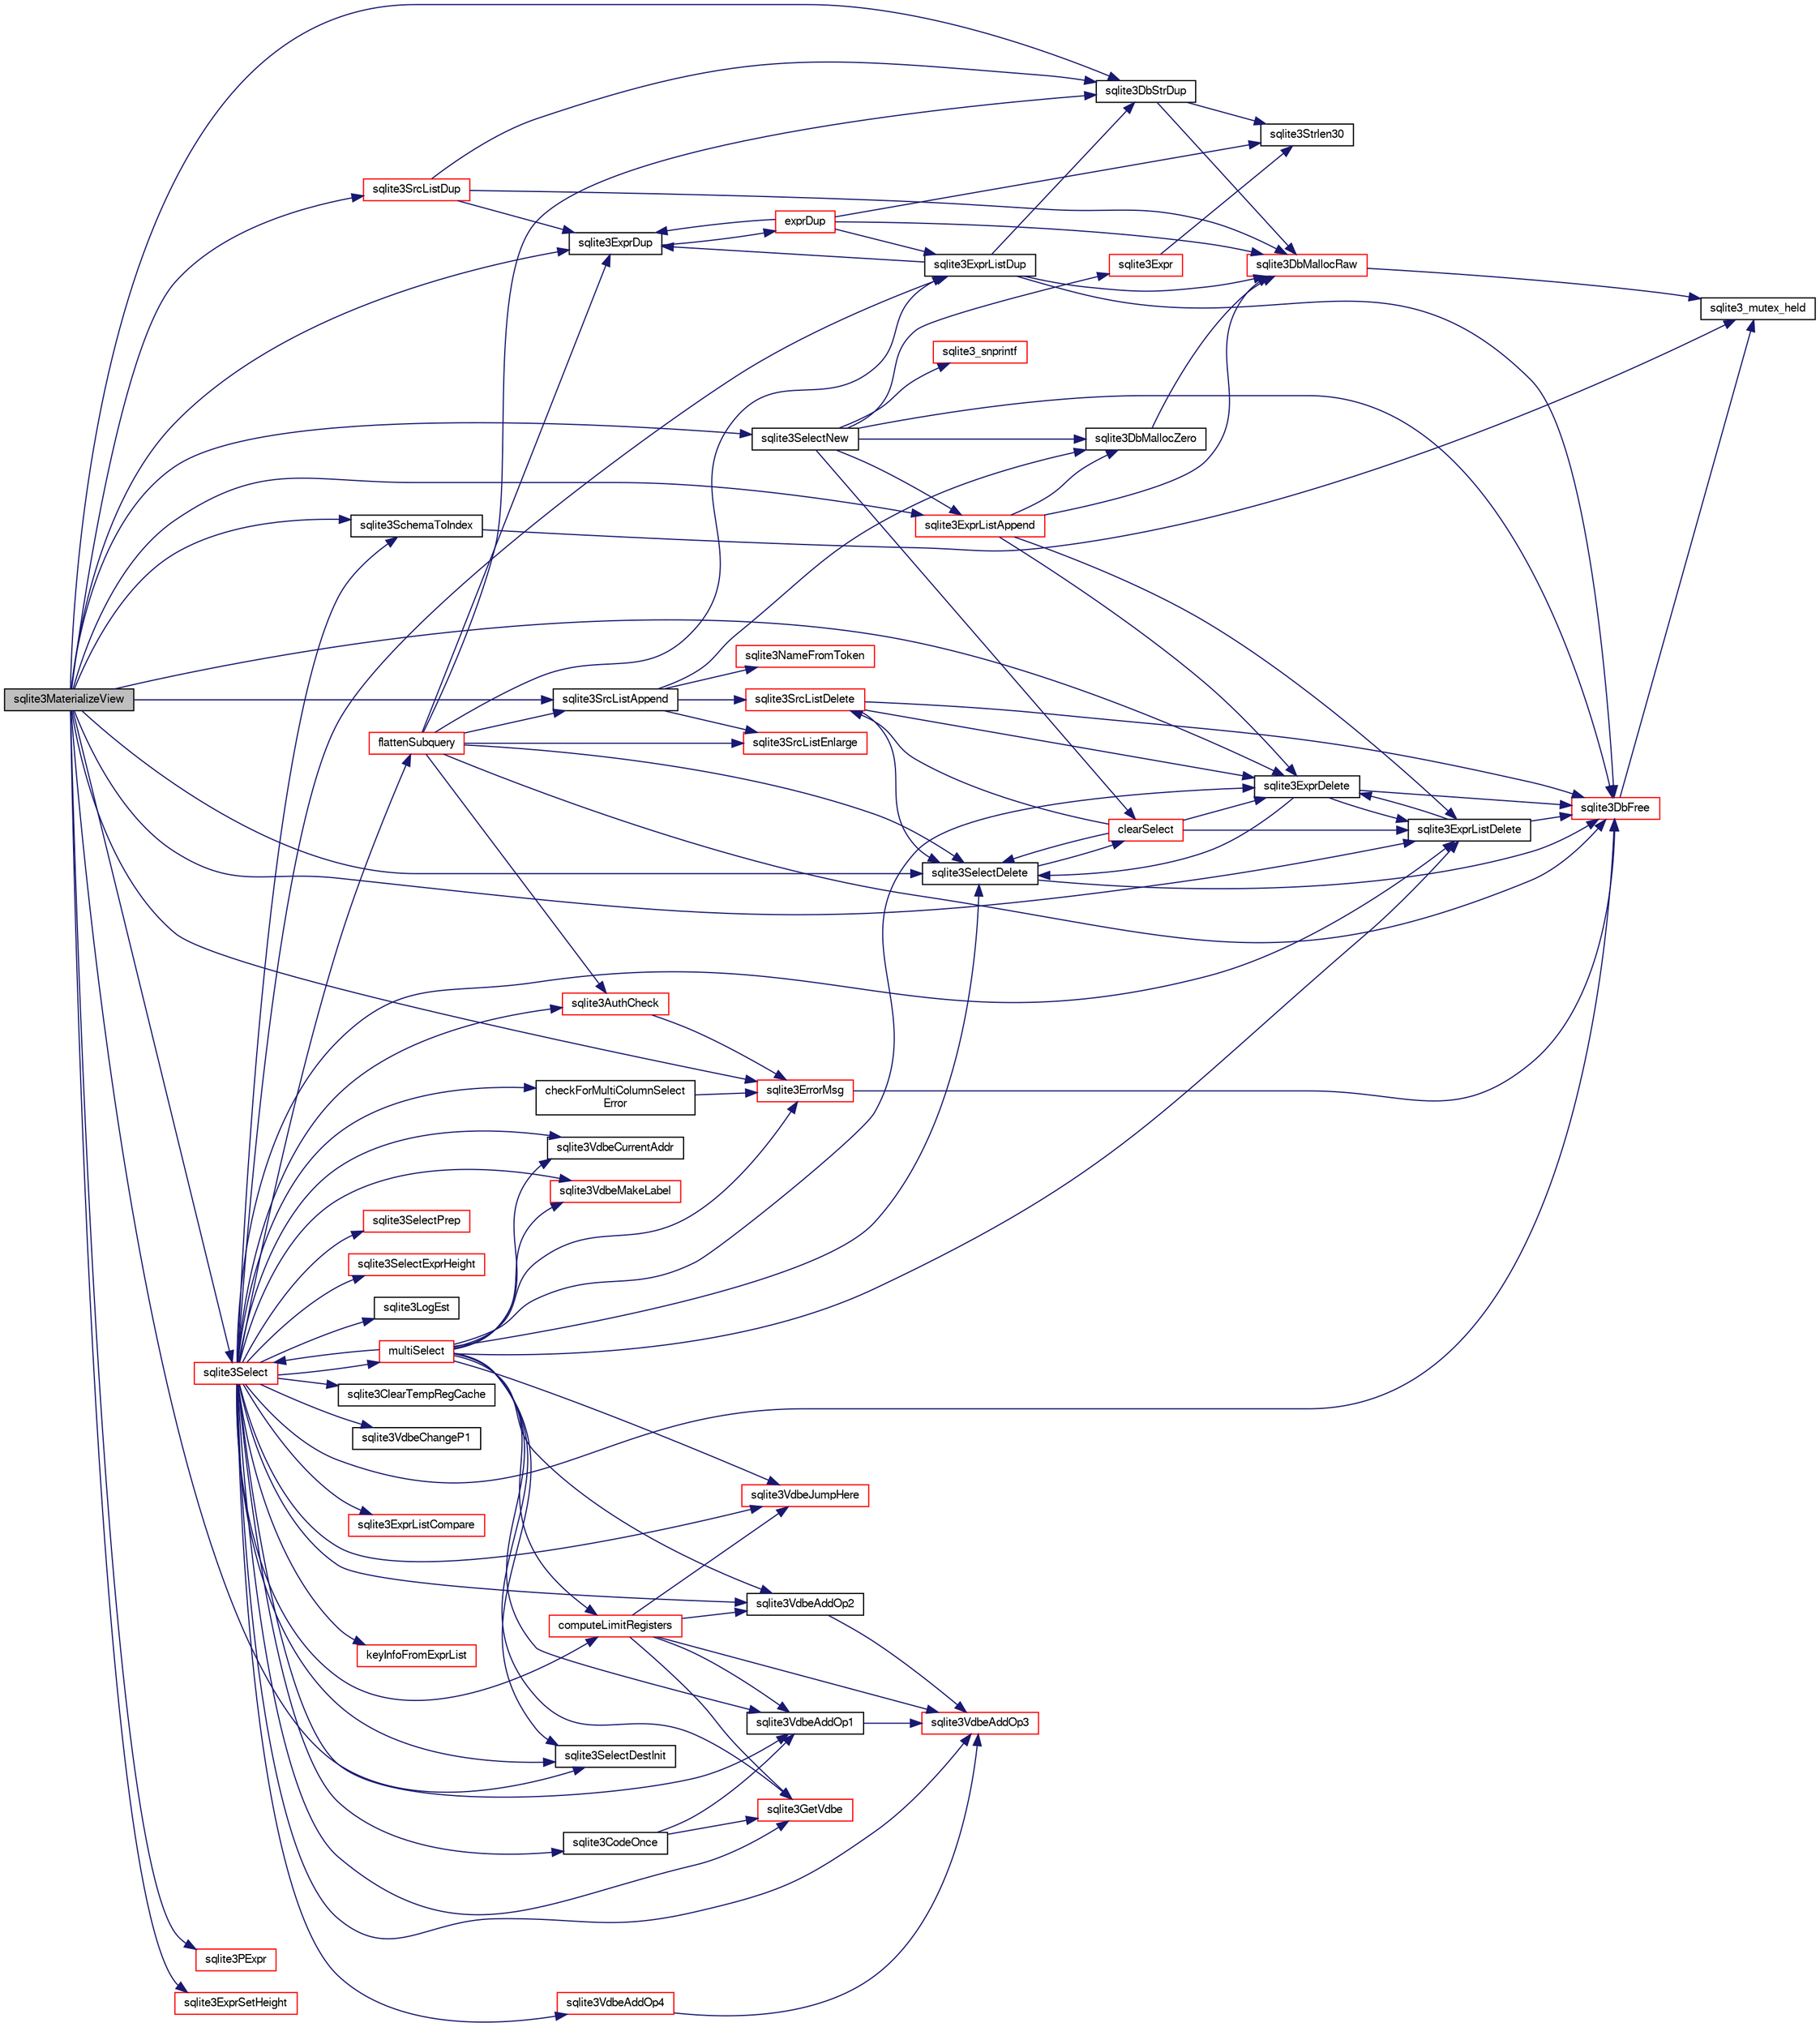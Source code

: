 digraph "sqlite3MaterializeView"
{
  edge [fontname="FreeSans",fontsize="10",labelfontname="FreeSans",labelfontsize="10"];
  node [fontname="FreeSans",fontsize="10",shape=record];
  rankdir="LR";
  Node586978 [label="sqlite3MaterializeView",height=0.2,width=0.4,color="black", fillcolor="grey75", style="filled", fontcolor="black"];
  Node586978 -> Node586979 [color="midnightblue",fontsize="10",style="solid",fontname="FreeSans"];
  Node586979 [label="sqlite3SchemaToIndex",height=0.2,width=0.4,color="black", fillcolor="white", style="filled",URL="$sqlite3_8c.html#ad9ef77a42022f1f8c8ab71b5761f5134"];
  Node586979 -> Node586980 [color="midnightblue",fontsize="10",style="solid",fontname="FreeSans"];
  Node586980 [label="sqlite3_mutex_held",height=0.2,width=0.4,color="black", fillcolor="white", style="filled",URL="$sqlite3_8c.html#acf77da68932b6bc163c5e68547ecc3e7"];
  Node586978 -> Node586981 [color="midnightblue",fontsize="10",style="solid",fontname="FreeSans"];
  Node586981 [label="sqlite3ExprDup",height=0.2,width=0.4,color="black", fillcolor="white", style="filled",URL="$sqlite3_8c.html#a509095508224c9f99698d86205234209"];
  Node586981 -> Node586982 [color="midnightblue",fontsize="10",style="solid",fontname="FreeSans"];
  Node586982 [label="exprDup",height=0.2,width=0.4,color="red", fillcolor="white", style="filled",URL="$sqlite3_8c.html#a89f473c64253ae0a76749f543466a05a"];
  Node586982 -> Node586983 [color="midnightblue",fontsize="10",style="solid",fontname="FreeSans"];
  Node586983 [label="sqlite3DbMallocRaw",height=0.2,width=0.4,color="red", fillcolor="white", style="filled",URL="$sqlite3_8c.html#abbe8be0cf7175e11ddc3e2218fad924e"];
  Node586983 -> Node586980 [color="midnightblue",fontsize="10",style="solid",fontname="FreeSans"];
  Node586982 -> Node586997 [color="midnightblue",fontsize="10",style="solid",fontname="FreeSans"];
  Node586997 [label="sqlite3Strlen30",height=0.2,width=0.4,color="black", fillcolor="white", style="filled",URL="$sqlite3_8c.html#a3dcd80ba41f1a308193dee74857b62a7"];
  Node586982 -> Node587000 [color="midnightblue",fontsize="10",style="solid",fontname="FreeSans"];
  Node587000 [label="sqlite3ExprListDup",height=0.2,width=0.4,color="black", fillcolor="white", style="filled",URL="$sqlite3_8c.html#abfb0903f2fc516fcceec37b3489d528c"];
  Node587000 -> Node586983 [color="midnightblue",fontsize="10",style="solid",fontname="FreeSans"];
  Node587000 -> Node587001 [color="midnightblue",fontsize="10",style="solid",fontname="FreeSans"];
  Node587001 [label="sqlite3DbFree",height=0.2,width=0.4,color="red", fillcolor="white", style="filled",URL="$sqlite3_8c.html#ac70ab821a6607b4a1b909582dc37a069"];
  Node587001 -> Node586980 [color="midnightblue",fontsize="10",style="solid",fontname="FreeSans"];
  Node587000 -> Node586981 [color="midnightblue",fontsize="10",style="solid",fontname="FreeSans"];
  Node587000 -> Node587006 [color="midnightblue",fontsize="10",style="solid",fontname="FreeSans"];
  Node587006 [label="sqlite3DbStrDup",height=0.2,width=0.4,color="black", fillcolor="white", style="filled",URL="$sqlite3_8c.html#a0ec4772ee6de7316ecd1e6cabb1beeef"];
  Node587006 -> Node586997 [color="midnightblue",fontsize="10",style="solid",fontname="FreeSans"];
  Node587006 -> Node586983 [color="midnightblue",fontsize="10",style="solid",fontname="FreeSans"];
  Node586982 -> Node586981 [color="midnightblue",fontsize="10",style="solid",fontname="FreeSans"];
  Node586978 -> Node587011 [color="midnightblue",fontsize="10",style="solid",fontname="FreeSans"];
  Node587011 [label="sqlite3SrcListAppend",height=0.2,width=0.4,color="black", fillcolor="white", style="filled",URL="$sqlite3_8c.html#a2d72a77bc508ef9a3e4a7f9af34d4fce"];
  Node587011 -> Node587010 [color="midnightblue",fontsize="10",style="solid",fontname="FreeSans"];
  Node587010 [label="sqlite3DbMallocZero",height=0.2,width=0.4,color="black", fillcolor="white", style="filled",URL="$sqlite3_8c.html#a49cfebac9d6067a03442c92af73f33e4"];
  Node587010 -> Node586983 [color="midnightblue",fontsize="10",style="solid",fontname="FreeSans"];
  Node587011 -> Node587012 [color="midnightblue",fontsize="10",style="solid",fontname="FreeSans"];
  Node587012 [label="sqlite3SrcListEnlarge",height=0.2,width=0.4,color="red", fillcolor="white", style="filled",URL="$sqlite3_8c.html#aac45cc6a2a4e23a49a88ff54b09b5a2b"];
  Node587011 -> Node587276 [color="midnightblue",fontsize="10",style="solid",fontname="FreeSans"];
  Node587276 [label="sqlite3SrcListDelete",height=0.2,width=0.4,color="red", fillcolor="white", style="filled",URL="$sqlite3_8c.html#acc250a3e5e7fd8889a16a9f28e3e7312"];
  Node587276 -> Node587001 [color="midnightblue",fontsize="10",style="solid",fontname="FreeSans"];
  Node587276 -> Node587319 [color="midnightblue",fontsize="10",style="solid",fontname="FreeSans"];
  Node587319 [label="sqlite3SelectDelete",height=0.2,width=0.4,color="black", fillcolor="white", style="filled",URL="$sqlite3_8c.html#a0f56959f0acac85496744f0d068854a0"];
  Node587319 -> Node587320 [color="midnightblue",fontsize="10",style="solid",fontname="FreeSans"];
  Node587320 [label="clearSelect",height=0.2,width=0.4,color="red", fillcolor="white", style="filled",URL="$sqlite3_8c.html#ac083bac4f2f02c26aa02fc24ca8c2dd9"];
  Node587320 -> Node587321 [color="midnightblue",fontsize="10",style="solid",fontname="FreeSans"];
  Node587321 [label="sqlite3ExprListDelete",height=0.2,width=0.4,color="black", fillcolor="white", style="filled",URL="$sqlite3_8c.html#ae9cd46eac81e86a04ed8c09b99fc3c10"];
  Node587321 -> Node587322 [color="midnightblue",fontsize="10",style="solid",fontname="FreeSans"];
  Node587322 [label="sqlite3ExprDelete",height=0.2,width=0.4,color="black", fillcolor="white", style="filled",URL="$sqlite3_8c.html#ae4e21ab5918e0428fbaa9e615dceb309"];
  Node587322 -> Node587001 [color="midnightblue",fontsize="10",style="solid",fontname="FreeSans"];
  Node587322 -> Node587319 [color="midnightblue",fontsize="10",style="solid",fontname="FreeSans"];
  Node587322 -> Node587321 [color="midnightblue",fontsize="10",style="solid",fontname="FreeSans"];
  Node587321 -> Node587001 [color="midnightblue",fontsize="10",style="solid",fontname="FreeSans"];
  Node587320 -> Node587276 [color="midnightblue",fontsize="10",style="solid",fontname="FreeSans"];
  Node587320 -> Node587322 [color="midnightblue",fontsize="10",style="solid",fontname="FreeSans"];
  Node587320 -> Node587319 [color="midnightblue",fontsize="10",style="solid",fontname="FreeSans"];
  Node587319 -> Node587001 [color="midnightblue",fontsize="10",style="solid",fontname="FreeSans"];
  Node587276 -> Node587322 [color="midnightblue",fontsize="10",style="solid",fontname="FreeSans"];
  Node587011 -> Node587946 [color="midnightblue",fontsize="10",style="solid",fontname="FreeSans"];
  Node587946 [label="sqlite3NameFromToken",height=0.2,width=0.4,color="red", fillcolor="white", style="filled",URL="$sqlite3_8c.html#a6ba4248ee912d7f5a7a898c5ae46e808"];
  Node586978 -> Node587006 [color="midnightblue",fontsize="10",style="solid",fontname="FreeSans"];
  Node586978 -> Node587947 [color="midnightblue",fontsize="10",style="solid",fontname="FreeSans"];
  Node587947 [label="sqlite3SelectNew",height=0.2,width=0.4,color="black", fillcolor="white", style="filled",URL="$sqlite3_8c.html#af637faf2f42e6ac5b93c317ed350252c"];
  Node587947 -> Node587010 [color="midnightblue",fontsize="10",style="solid",fontname="FreeSans"];
  Node587947 -> Node587948 [color="midnightblue",fontsize="10",style="solid",fontname="FreeSans"];
  Node587948 [label="sqlite3ExprListAppend",height=0.2,width=0.4,color="red", fillcolor="white", style="filled",URL="$sqlite3_8c.html#a2c227f0b97e0e31b120c702fae2b7409"];
  Node587948 -> Node587010 [color="midnightblue",fontsize="10",style="solid",fontname="FreeSans"];
  Node587948 -> Node586983 [color="midnightblue",fontsize="10",style="solid",fontname="FreeSans"];
  Node587948 -> Node587322 [color="midnightblue",fontsize="10",style="solid",fontname="FreeSans"];
  Node587948 -> Node587321 [color="midnightblue",fontsize="10",style="solid",fontname="FreeSans"];
  Node587947 -> Node587949 [color="midnightblue",fontsize="10",style="solid",fontname="FreeSans"];
  Node587949 [label="sqlite3Expr",height=0.2,width=0.4,color="red", fillcolor="white", style="filled",URL="$sqlite3_8c.html#a790d28ff2bd0d13725c692e0c4ed7105"];
  Node587949 -> Node586997 [color="midnightblue",fontsize="10",style="solid",fontname="FreeSans"];
  Node587947 -> Node587320 [color="midnightblue",fontsize="10",style="solid",fontname="FreeSans"];
  Node587947 -> Node587001 [color="midnightblue",fontsize="10",style="solid",fontname="FreeSans"];
  Node587947 -> Node587081 [color="midnightblue",fontsize="10",style="solid",fontname="FreeSans"];
  Node587081 [label="sqlite3_snprintf",height=0.2,width=0.4,color="red", fillcolor="white", style="filled",URL="$sqlite3_8c.html#aa2695a752e971577f5784122f2013c40"];
  Node586978 -> Node587951 [color="midnightblue",fontsize="10",style="solid",fontname="FreeSans"];
  Node587951 [label="sqlite3SelectDestInit",height=0.2,width=0.4,color="black", fillcolor="white", style="filled",URL="$sqlite3_8c.html#a6459da5181d51d54ae4ac790c381ac2c"];
  Node586978 -> Node587952 [color="midnightblue",fontsize="10",style="solid",fontname="FreeSans"];
  Node587952 [label="sqlite3Select",height=0.2,width=0.4,color="red", fillcolor="white", style="filled",URL="$sqlite3_8c.html#a2465ee8c956209ba4b272477b7c21a45"];
  Node587952 -> Node587953 [color="midnightblue",fontsize="10",style="solid",fontname="FreeSans"];
  Node587953 [label="sqlite3AuthCheck",height=0.2,width=0.4,color="red", fillcolor="white", style="filled",URL="$sqlite3_8c.html#a83c75b8b7aa1c35301005be7ff1a8582"];
  Node587953 -> Node587314 [color="midnightblue",fontsize="10",style="solid",fontname="FreeSans"];
  Node587314 [label="sqlite3ErrorMsg",height=0.2,width=0.4,color="red", fillcolor="white", style="filled",URL="$sqlite3_8c.html#aee2798e173651adae0f9c85469f3457d"];
  Node587314 -> Node587001 [color="midnightblue",fontsize="10",style="solid",fontname="FreeSans"];
  Node587952 -> Node587321 [color="midnightblue",fontsize="10",style="solid",fontname="FreeSans"];
  Node587952 -> Node587955 [color="midnightblue",fontsize="10",style="solid",fontname="FreeSans"];
  Node587955 [label="sqlite3SelectPrep",height=0.2,width=0.4,color="red", fillcolor="white", style="filled",URL="$sqlite3_8c.html#aa4385bd53c0a43dea72fbc23cc78e1c6"];
  Node587952 -> Node588046 [color="midnightblue",fontsize="10",style="solid",fontname="FreeSans"];
  Node588046 [label="sqlite3GetVdbe",height=0.2,width=0.4,color="red", fillcolor="white", style="filled",URL="$sqlite3_8c.html#a76b721dcd00b0587308547594cb6c1f4"];
  Node587952 -> Node588051 [color="midnightblue",fontsize="10",style="solid",fontname="FreeSans"];
  Node588051 [label="checkForMultiColumnSelect\lError",height=0.2,width=0.4,color="black", fillcolor="white", style="filled",URL="$sqlite3_8c.html#aee2a396a2ca7b86ed5ce394e58256ceb"];
  Node588051 -> Node587314 [color="midnightblue",fontsize="10",style="solid",fontname="FreeSans"];
  Node587952 -> Node588052 [color="midnightblue",fontsize="10",style="solid",fontname="FreeSans"];
  Node588052 [label="sqlite3VdbeAddOp2",height=0.2,width=0.4,color="black", fillcolor="white", style="filled",URL="$sqlite3_8c.html#ae87204d7b069da19e4db0404c6deaae5"];
  Node588052 -> Node588049 [color="midnightblue",fontsize="10",style="solid",fontname="FreeSans"];
  Node588049 [label="sqlite3VdbeAddOp3",height=0.2,width=0.4,color="red", fillcolor="white", style="filled",URL="$sqlite3_8c.html#a29b4560b019211a73e1478cec7468345"];
  Node587952 -> Node588053 [color="midnightblue",fontsize="10",style="solid",fontname="FreeSans"];
  Node588053 [label="sqlite3SelectExprHeight",height=0.2,width=0.4,color="red", fillcolor="white", style="filled",URL="$sqlite3_8c.html#a685dee7eef61a01436347a9f2f98c61f"];
  Node587952 -> Node588054 [color="midnightblue",fontsize="10",style="solid",fontname="FreeSans"];
  Node588054 [label="flattenSubquery",height=0.2,width=0.4,color="red", fillcolor="white", style="filled",URL="$sqlite3_8c.html#aa7dcde293e634ad09c4d76c16a640491"];
  Node588054 -> Node587953 [color="midnightblue",fontsize="10",style="solid",fontname="FreeSans"];
  Node588054 -> Node587001 [color="midnightblue",fontsize="10",style="solid",fontname="FreeSans"];
  Node588054 -> Node587011 [color="midnightblue",fontsize="10",style="solid",fontname="FreeSans"];
  Node588054 -> Node587012 [color="midnightblue",fontsize="10",style="solid",fontname="FreeSans"];
  Node588054 -> Node587006 [color="midnightblue",fontsize="10",style="solid",fontname="FreeSans"];
  Node588054 -> Node586981 [color="midnightblue",fontsize="10",style="solid",fontname="FreeSans"];
  Node588054 -> Node587000 [color="midnightblue",fontsize="10",style="solid",fontname="FreeSans"];
  Node588054 -> Node587319 [color="midnightblue",fontsize="10",style="solid",fontname="FreeSans"];
  Node587952 -> Node588058 [color="midnightblue",fontsize="10",style="solid",fontname="FreeSans"];
  Node588058 [label="sqlite3VdbeCurrentAddr",height=0.2,width=0.4,color="black", fillcolor="white", style="filled",URL="$sqlite3_8c.html#a5e2bf0933a091bdfd7f0acd86a894889"];
  Node587952 -> Node588049 [color="midnightblue",fontsize="10",style="solid",fontname="FreeSans"];
  Node587952 -> Node587951 [color="midnightblue",fontsize="10",style="solid",fontname="FreeSans"];
  Node587952 -> Node587859 [color="midnightblue",fontsize="10",style="solid",fontname="FreeSans"];
  Node587859 [label="sqlite3LogEst",height=0.2,width=0.4,color="black", fillcolor="white", style="filled",URL="$sqlite3_8c.html#a14c7d015bfd3d4a869739b9e6139c84f"];
  Node587952 -> Node588059 [color="midnightblue",fontsize="10",style="solid",fontname="FreeSans"];
  Node588059 [label="sqlite3VdbeAddOp1",height=0.2,width=0.4,color="black", fillcolor="white", style="filled",URL="$sqlite3_8c.html#a6207112b1851d7e7d76e887ef6d72d5a"];
  Node588059 -> Node588049 [color="midnightblue",fontsize="10",style="solid",fontname="FreeSans"];
  Node587952 -> Node588060 [color="midnightblue",fontsize="10",style="solid",fontname="FreeSans"];
  Node588060 [label="sqlite3VdbeJumpHere",height=0.2,width=0.4,color="red", fillcolor="white", style="filled",URL="$sqlite3_8c.html#a95562175c9105ba0abe1d4dc6f8a39d4"];
  Node587952 -> Node588062 [color="midnightblue",fontsize="10",style="solid",fontname="FreeSans"];
  Node588062 [label="sqlite3ClearTempRegCache",height=0.2,width=0.4,color="black", fillcolor="white", style="filled",URL="$sqlite3_8c.html#ae94c5821eaed5a283b4aae4a210299f3"];
  Node587952 -> Node588063 [color="midnightblue",fontsize="10",style="solid",fontname="FreeSans"];
  Node588063 [label="sqlite3CodeOnce",height=0.2,width=0.4,color="black", fillcolor="white", style="filled",URL="$sqlite3_8c.html#a5ecd5f72b70f6492237c62035890eaf3"];
  Node588063 -> Node588046 [color="midnightblue",fontsize="10",style="solid",fontname="FreeSans"];
  Node588063 -> Node588059 [color="midnightblue",fontsize="10",style="solid",fontname="FreeSans"];
  Node587952 -> Node588064 [color="midnightblue",fontsize="10",style="solid",fontname="FreeSans"];
  Node588064 [label="sqlite3VdbeChangeP1",height=0.2,width=0.4,color="black", fillcolor="white", style="filled",URL="$sqlite3_8c.html#a75c6f1cbcef9767377d8d68c29bbccfb"];
  Node587952 -> Node588065 [color="midnightblue",fontsize="10",style="solid",fontname="FreeSans"];
  Node588065 [label="multiSelect",height=0.2,width=0.4,color="red", fillcolor="white", style="filled",URL="$sqlite3_8c.html#a6456c61f3d9b2389738753cedfa24fa7"];
  Node588065 -> Node587314 [color="midnightblue",fontsize="10",style="solid",fontname="FreeSans"];
  Node588065 -> Node588046 [color="midnightblue",fontsize="10",style="solid",fontname="FreeSans"];
  Node588065 -> Node588052 [color="midnightblue",fontsize="10",style="solid",fontname="FreeSans"];
  Node588065 -> Node587952 [color="midnightblue",fontsize="10",style="solid",fontname="FreeSans"];
  Node588065 -> Node588059 [color="midnightblue",fontsize="10",style="solid",fontname="FreeSans"];
  Node588065 -> Node588060 [color="midnightblue",fontsize="10",style="solid",fontname="FreeSans"];
  Node588065 -> Node587951 [color="midnightblue",fontsize="10",style="solid",fontname="FreeSans"];
  Node588065 -> Node587321 [color="midnightblue",fontsize="10",style="solid",fontname="FreeSans"];
  Node588065 -> Node587322 [color="midnightblue",fontsize="10",style="solid",fontname="FreeSans"];
  Node588065 -> Node588069 [color="midnightblue",fontsize="10",style="solid",fontname="FreeSans"];
  Node588069 [label="sqlite3VdbeMakeLabel",height=0.2,width=0.4,color="red", fillcolor="white", style="filled",URL="$sqlite3_8c.html#acf57ce8fb6f3c634375c019f5ebe66f6"];
  Node588065 -> Node588070 [color="midnightblue",fontsize="10",style="solid",fontname="FreeSans"];
  Node588070 [label="computeLimitRegisters",height=0.2,width=0.4,color="red", fillcolor="white", style="filled",URL="$sqlite3_8c.html#ae9d37055e4905929b6f6cda5461e2f37"];
  Node588070 -> Node588046 [color="midnightblue",fontsize="10",style="solid",fontname="FreeSans"];
  Node588070 -> Node588052 [color="midnightblue",fontsize="10",style="solid",fontname="FreeSans"];
  Node588070 -> Node588059 [color="midnightblue",fontsize="10",style="solid",fontname="FreeSans"];
  Node588070 -> Node588060 [color="midnightblue",fontsize="10",style="solid",fontname="FreeSans"];
  Node588070 -> Node588049 [color="midnightblue",fontsize="10",style="solid",fontname="FreeSans"];
  Node588065 -> Node588058 [color="midnightblue",fontsize="10",style="solid",fontname="FreeSans"];
  Node588065 -> Node587319 [color="midnightblue",fontsize="10",style="solid",fontname="FreeSans"];
  Node587952 -> Node588040 [color="midnightblue",fontsize="10",style="solid",fontname="FreeSans"];
  Node588040 [label="sqlite3ExprListCompare",height=0.2,width=0.4,color="red", fillcolor="white", style="filled",URL="$sqlite3_8c.html#a2ec8c2311e6547386e5f60e251ebabc7"];
  Node587952 -> Node587000 [color="midnightblue",fontsize="10",style="solid",fontname="FreeSans"];
  Node587952 -> Node588010 [color="midnightblue",fontsize="10",style="solid",fontname="FreeSans"];
  Node588010 [label="keyInfoFromExprList",height=0.2,width=0.4,color="red", fillcolor="white", style="filled",URL="$sqlite3_8c.html#a68913ccee48e2f0a6d5161eda353c2ac"];
  Node587952 -> Node588093 [color="midnightblue",fontsize="10",style="solid",fontname="FreeSans"];
  Node588093 [label="sqlite3VdbeAddOp4",height=0.2,width=0.4,color="red", fillcolor="white", style="filled",URL="$sqlite3_8c.html#a739d7a47b1c11779283b7797ea7e1d4d"];
  Node588093 -> Node588049 [color="midnightblue",fontsize="10",style="solid",fontname="FreeSans"];
  Node587952 -> Node588069 [color="midnightblue",fontsize="10",style="solid",fontname="FreeSans"];
  Node587952 -> Node588070 [color="midnightblue",fontsize="10",style="solid",fontname="FreeSans"];
  Node587952 -> Node586979 [color="midnightblue",fontsize="10",style="solid",fontname="FreeSans"];
  Node587952 -> Node587001 [color="midnightblue",fontsize="10",style="solid",fontname="FreeSans"];
  Node586978 -> Node587319 [color="midnightblue",fontsize="10",style="solid",fontname="FreeSans"];
  Node586978 -> Node587314 [color="midnightblue",fontsize="10",style="solid",fontname="FreeSans"];
  Node586978 -> Node587999 [color="midnightblue",fontsize="10",style="solid",fontname="FreeSans"];
  Node587999 [label="sqlite3PExpr",height=0.2,width=0.4,color="red", fillcolor="white", style="filled",URL="$sqlite3_8c.html#a56670a96a4ad8449466fea3449f71c57"];
  Node586978 -> Node587948 [color="midnightblue",fontsize="10",style="solid",fontname="FreeSans"];
  Node586978 -> Node587007 [color="midnightblue",fontsize="10",style="solid",fontname="FreeSans"];
  Node587007 [label="sqlite3SrcListDup",height=0.2,width=0.4,color="red", fillcolor="white", style="filled",URL="$sqlite3_8c.html#a915ece76ebeede6852f63a447753ef9f"];
  Node587007 -> Node586983 [color="midnightblue",fontsize="10",style="solid",fontname="FreeSans"];
  Node587007 -> Node587006 [color="midnightblue",fontsize="10",style="solid",fontname="FreeSans"];
  Node587007 -> Node586981 [color="midnightblue",fontsize="10",style="solid",fontname="FreeSans"];
  Node586978 -> Node587321 [color="midnightblue",fontsize="10",style="solid",fontname="FreeSans"];
  Node586978 -> Node588255 [color="midnightblue",fontsize="10",style="solid",fontname="FreeSans"];
  Node588255 [label="sqlite3ExprSetHeight",height=0.2,width=0.4,color="red", fillcolor="white", style="filled",URL="$sqlite3_8c.html#a13b3a0dad14aade87dda457f850a9748"];
  Node586978 -> Node587322 [color="midnightblue",fontsize="10",style="solid",fontname="FreeSans"];
}
